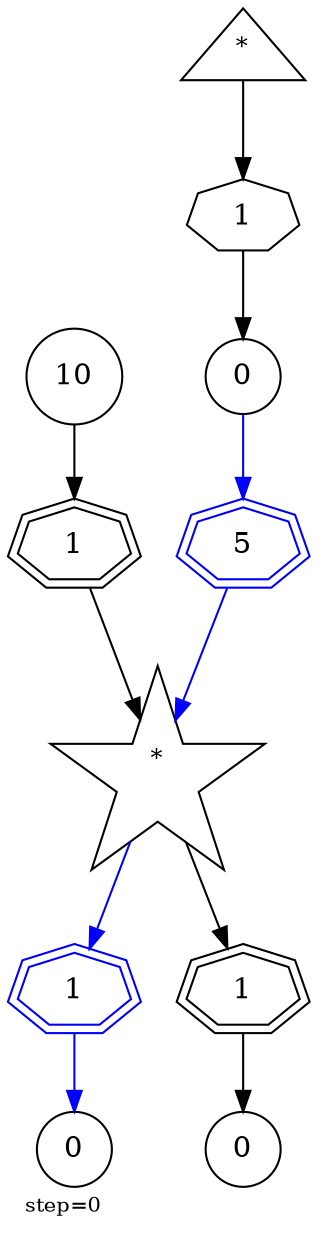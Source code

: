 digraph {
  graph  [labelloc=bottom,labeljust=left,fontsize="10",label="step=0"];
  "74" [shape=circle,peripheries="1",label=<0>,labelfontcolor=black,color=black];
  "75" [shape=star,peripheries="1",label=<<SUP>*</SUP>>,labelfontcolor=black,color=black];
  "77" [shape=circle,peripheries="1",label=<0>,labelfontcolor=black,color=black];
  "79" [shape=circle,peripheries="1",label=<0>,labelfontcolor=black,color=black];
  "80" [shape=circle,peripheries="1",label=<10>,labelfontcolor=Black,color=black];
  "83" [shape=triangle,peripheries="1",label=<<SUP>*</SUP>>,labelfontcolor=black,color=black];
  "76" [label=<5>,peripheries="2",color=Blue,shape=septagon];
  "74" -> "76" [color=Blue];
  "76" -> "75" [color=Blue];
  "78" [label=<1>,peripheries="2",color=Blue,shape=septagon];
  "75" -> "78" [color=Blue];
  "78" -> "77" [color=Blue];
  "81" [label=<1>,peripheries="2",color=Black,shape=septagon];
  "75" -> "81" [color=Black];
  "81" -> "79" [color=Black];
  "82" [label=<1>,peripheries="2",color=Black,shape=septagon];
  "80" -> "82" [color=Black];
  "82" -> "75" [color=Black];
  "84" [label=<1>,peripheries="1",color=black,shape=septagon];
  "83" -> "84" [color=black];
  "84" -> "74" [color=black];
}